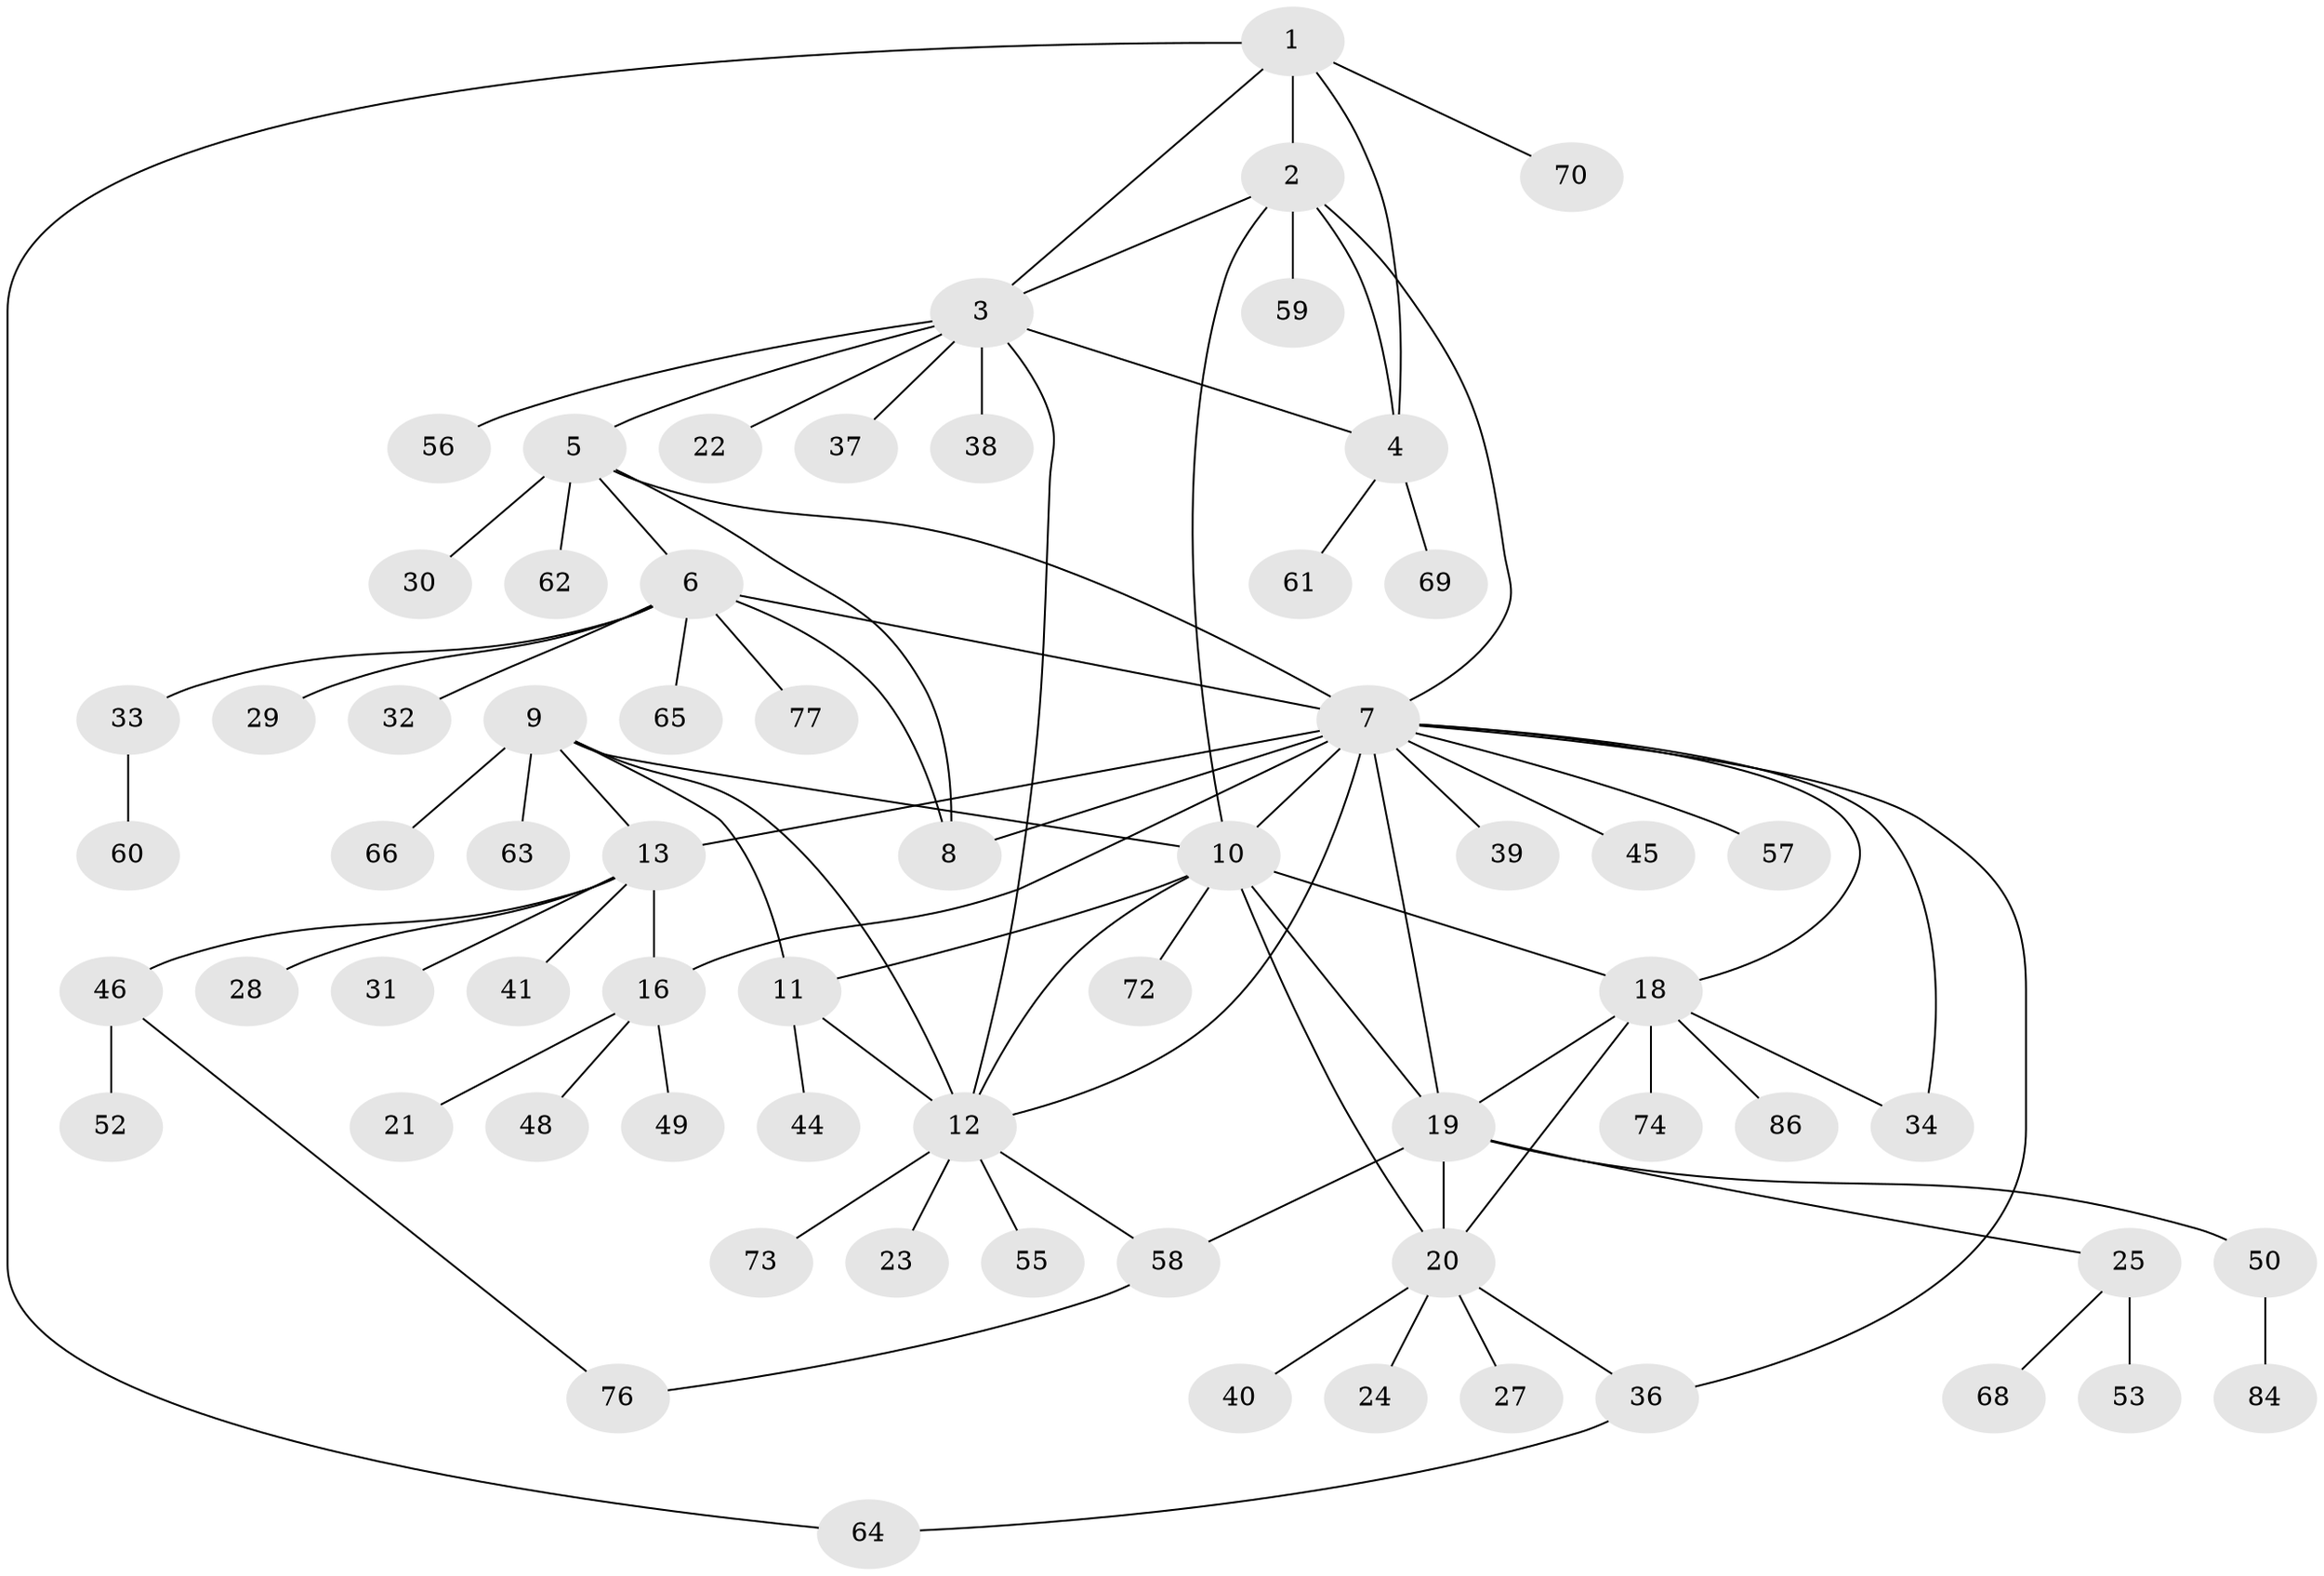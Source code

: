 // Generated by graph-tools (version 1.1) at 2025/52/02/27/25 19:52:20]
// undirected, 66 vertices, 90 edges
graph export_dot {
graph [start="1"]
  node [color=gray90,style=filled];
  1 [super="+75"];
  2 [super="+47"];
  3 [super="+82"];
  4 [super="+83"];
  5 [super="+71"];
  6 [super="+67"];
  7 [super="+14"];
  8;
  9 [super="+54"];
  10 [super="+17"];
  11 [super="+26"];
  12 [super="+42"];
  13 [super="+15"];
  16 [super="+81"];
  18 [super="+80"];
  19 [super="+35"];
  20 [super="+78"];
  21;
  22;
  23;
  24;
  25;
  27;
  28;
  29;
  30;
  31;
  32;
  33 [super="+43"];
  34 [super="+85"];
  36 [super="+51"];
  37;
  38;
  39;
  40;
  41;
  44 [super="+79"];
  45;
  46;
  48;
  49;
  50;
  52;
  53;
  55;
  56;
  57;
  58;
  59;
  60;
  61;
  62;
  63;
  64;
  65;
  66;
  68;
  69;
  70;
  72;
  73;
  74;
  76;
  77;
  84;
  86;
  1 -- 2;
  1 -- 3;
  1 -- 4;
  1 -- 64;
  1 -- 70;
  2 -- 3;
  2 -- 4;
  2 -- 59;
  2 -- 7;
  2 -- 10;
  3 -- 4;
  3 -- 5;
  3 -- 12;
  3 -- 22;
  3 -- 37;
  3 -- 38;
  3 -- 56;
  4 -- 61;
  4 -- 69;
  5 -- 6;
  5 -- 7;
  5 -- 8;
  5 -- 30;
  5 -- 62;
  6 -- 7;
  6 -- 8;
  6 -- 29;
  6 -- 32;
  6 -- 33;
  6 -- 65;
  6 -- 77;
  7 -- 8;
  7 -- 10;
  7 -- 19;
  7 -- 39;
  7 -- 57;
  7 -- 34;
  7 -- 13 [weight=2];
  7 -- 45;
  7 -- 16;
  7 -- 18;
  7 -- 12;
  7 -- 36;
  9 -- 10;
  9 -- 11;
  9 -- 12;
  9 -- 13;
  9 -- 63;
  9 -- 66;
  10 -- 11;
  10 -- 12;
  10 -- 72;
  10 -- 18;
  10 -- 19;
  10 -- 20;
  11 -- 12;
  11 -- 44;
  12 -- 23;
  12 -- 55;
  12 -- 73;
  12 -- 58;
  13 -- 16 [weight=2];
  13 -- 28;
  13 -- 31;
  13 -- 41;
  13 -- 46;
  16 -- 21;
  16 -- 48;
  16 -- 49;
  18 -- 19;
  18 -- 20;
  18 -- 74;
  18 -- 86;
  18 -- 34;
  19 -- 20;
  19 -- 25;
  19 -- 58;
  19 -- 50;
  20 -- 24;
  20 -- 27;
  20 -- 36;
  20 -- 40;
  25 -- 53;
  25 -- 68;
  33 -- 60;
  36 -- 64;
  46 -- 52;
  46 -- 76;
  50 -- 84;
  58 -- 76;
}
